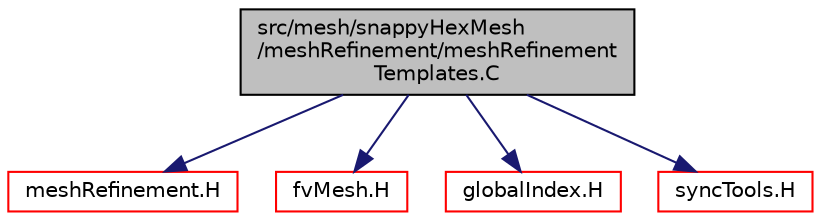 digraph "src/mesh/snappyHexMesh/meshRefinement/meshRefinementTemplates.C"
{
  bgcolor="transparent";
  edge [fontname="Helvetica",fontsize="10",labelfontname="Helvetica",labelfontsize="10"];
  node [fontname="Helvetica",fontsize="10",shape=record];
  Node0 [label="src/mesh/snappyHexMesh\l/meshRefinement/meshRefinement\lTemplates.C",height=0.2,width=0.4,color="black", fillcolor="grey75", style="filled", fontcolor="black"];
  Node0 -> Node1 [color="midnightblue",fontsize="10",style="solid",fontname="Helvetica"];
  Node1 [label="meshRefinement.H",height=0.2,width=0.4,color="red",URL="$a07736.html"];
  Node0 -> Node229 [color="midnightblue",fontsize="10",style="solid",fontname="Helvetica"];
  Node229 [label="fvMesh.H",height=0.2,width=0.4,color="red",URL="$a03719.html"];
  Node0 -> Node297 [color="midnightblue",fontsize="10",style="solid",fontname="Helvetica"];
  Node297 [label="globalIndex.H",height=0.2,width=0.4,color="red",URL="$a12281.html"];
  Node0 -> Node299 [color="midnightblue",fontsize="10",style="solid",fontname="Helvetica"];
  Node299 [label="syncTools.H",height=0.2,width=0.4,color="red",URL="$a12536.html"];
}
